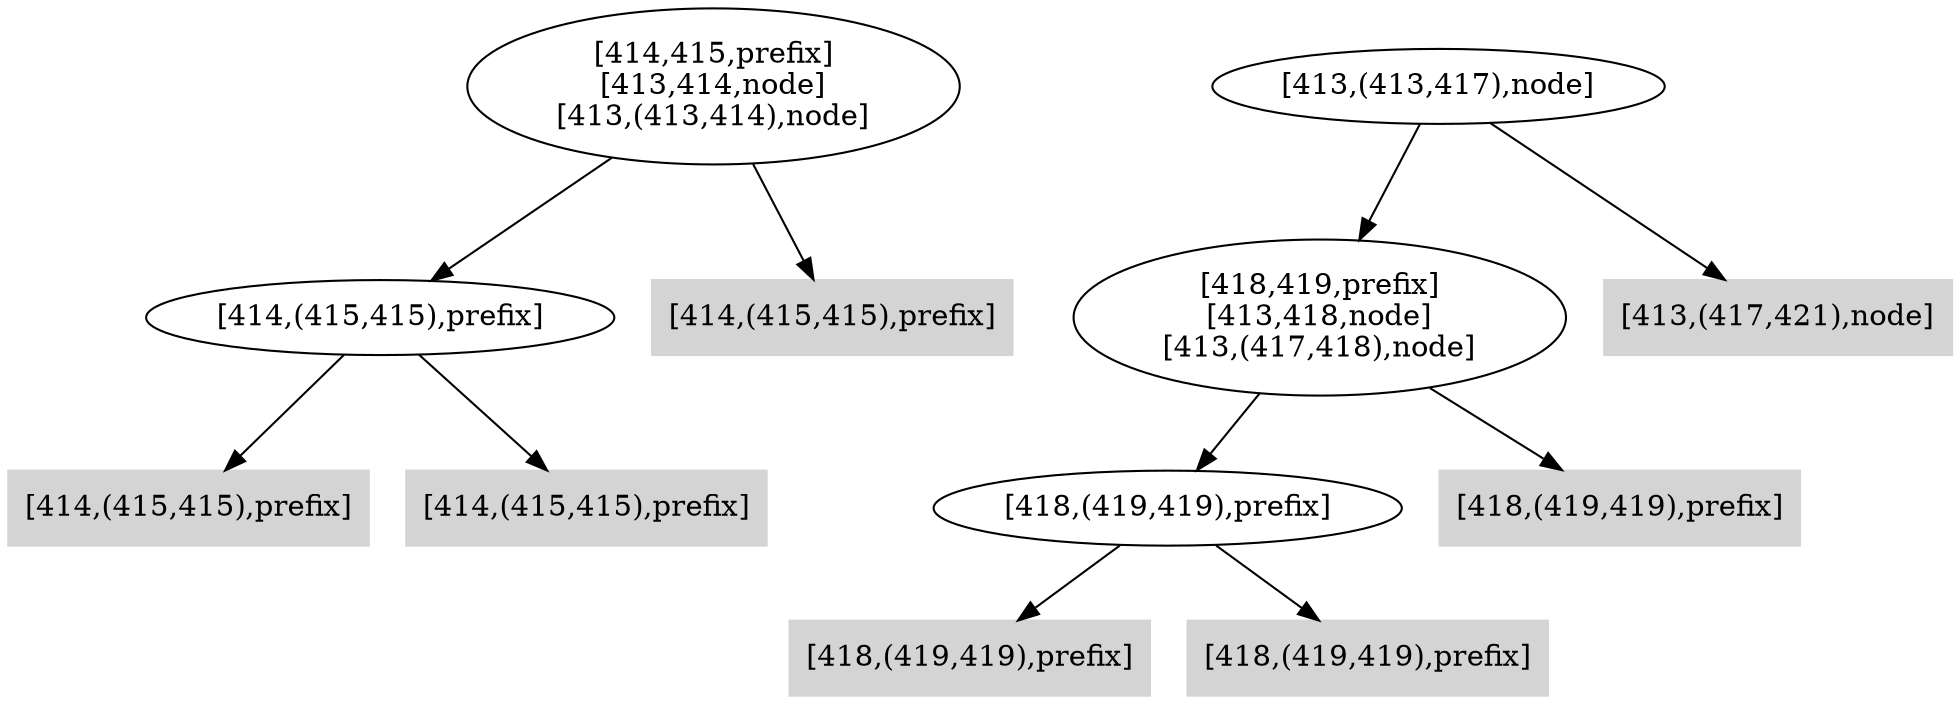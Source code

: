 digraph { 
162 [shape=box,style=filled,color=".0 .0 .83",label="[414,(415,415),prefix]"];
163 [shape=box,style=filled,color=".0 .0 .83",label="[414,(415,415),prefix]"];
164 [label="[414,(415,415),prefix]"];
165 [shape=box,style=filled,color=".0 .0 .83",label="[414,(415,415),prefix]"];
166 [label="[414,415,prefix]\n[413,414,node]\n[413,(413,414),node]"];
167 [shape=box,style=filled,color=".0 .0 .83",label="[418,(419,419),prefix]"];
168 [shape=box,style=filled,color=".0 .0 .83",label="[418,(419,419),prefix]"];
169 [label="[418,(419,419),prefix]"];
170 [shape=box,style=filled,color=".0 .0 .83",label="[418,(419,419),prefix]"];
171 [label="[418,419,prefix]\n[413,418,node]\n[413,(417,418),node]"];
172 [shape=box,style=filled,color=".0 .0 .83",label="[413,(417,421),node]"];
173 [label="[413,(413,417),node]"];
164 -> 162;
164 -> 163;
166 -> 164;
166 -> 165;
169 -> 167;
169 -> 168;
171 -> 169;
171 -> 170;
173 -> 171;
173 -> 172;
}